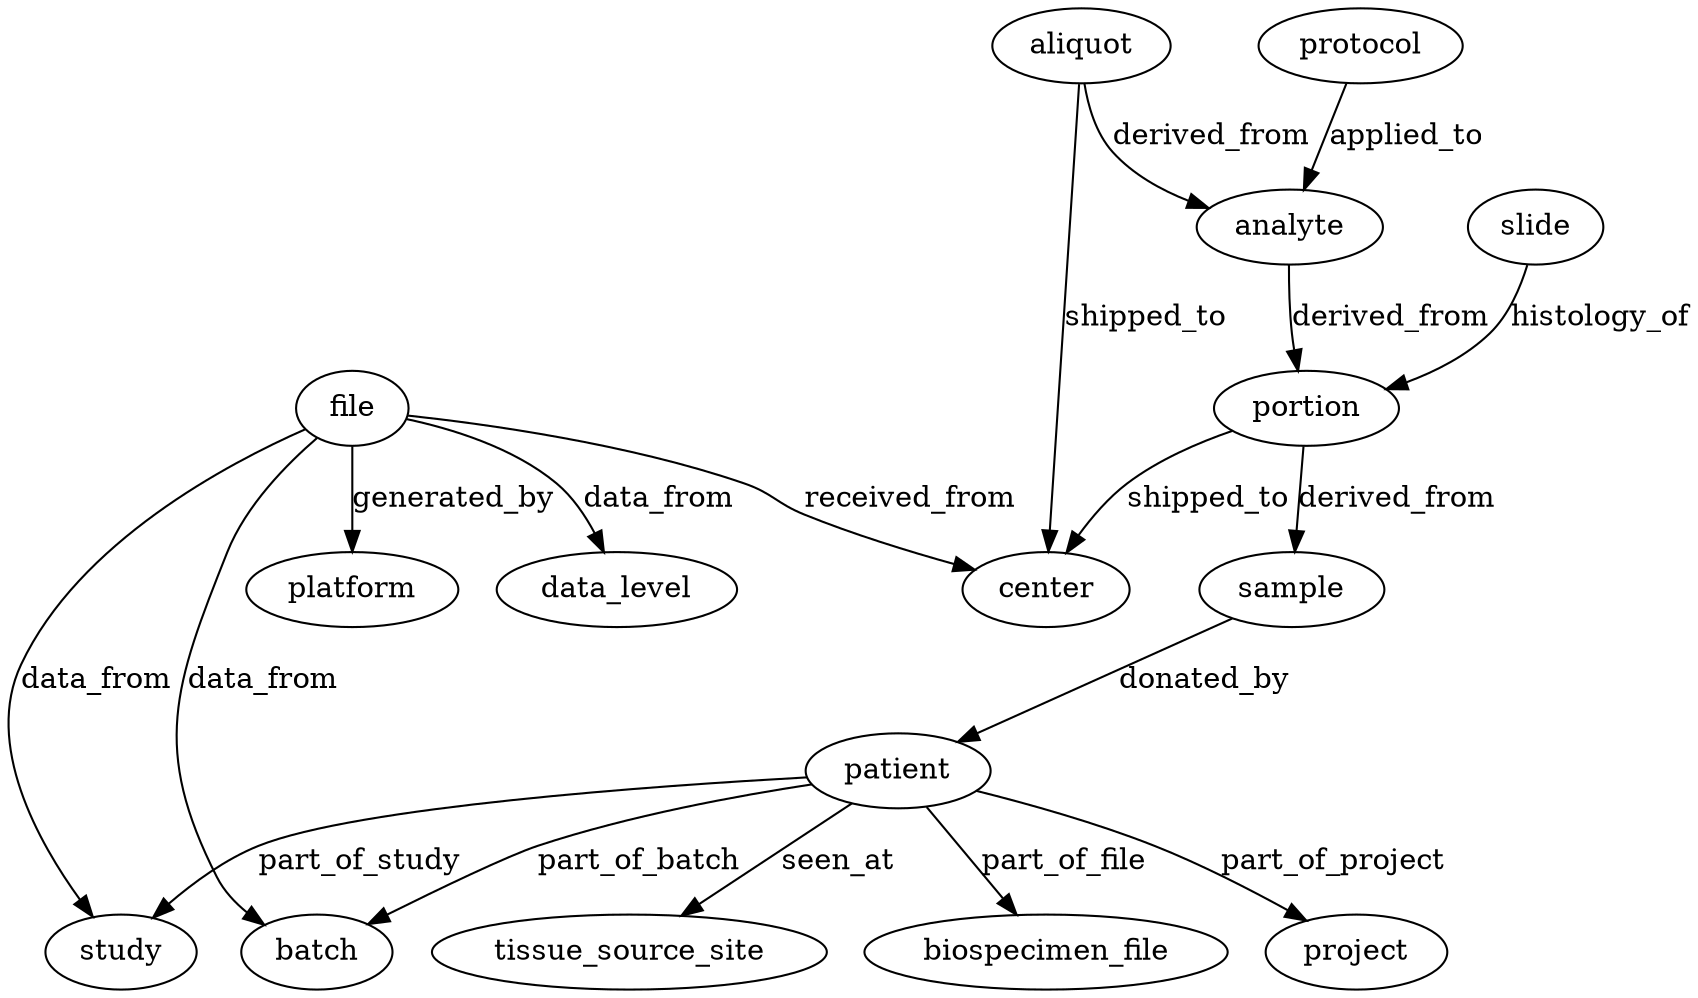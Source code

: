 // XML Generate Datamodel
digraph {
	patient
	study
		patient -> study [label=part_of_study]
	patient
	tissue_source_site
		patient -> tissue_source_site [label=seen_at]
	patient
	biospecimen_file
		patient -> biospecimen_file [label=part_of_file]
	patient
	batch
		patient -> batch [label=part_of_batch]
	patient
	project
		patient -> project [label=part_of_project]
	aliquot
	center
		aliquot -> center [label=shipped_to]
	aliquot
	analyte
		aliquot -> analyte [label=derived_from]
	analyte
	portion
		analyte -> portion [label=derived_from]
	portion
	sample
		portion -> sample [label=derived_from]
	sample
	patient
		sample -> patient [label=donated_by]
	slide
	portion
		slide -> portion [label=histology_of]
	protocol
	analyte
		protocol -> analyte [label=applied_to]
	file
	center
		file -> center [label=received_from]
	file
	platform
		file -> platform [label=generated_by]
	file
	study
		file -> study [label=data_from]
	file
	batch
		file -> batch [label=data_from]
	file
	data_level
		file -> data_level [label=data_from]
	portion
	center
		portion -> center [label=shipped_to]
}